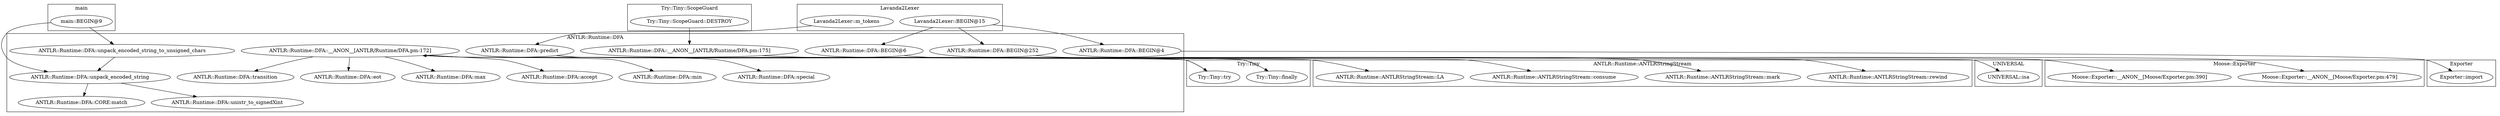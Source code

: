 digraph {
graph [overlap=false]
subgraph cluster_Moose_Exporter {
	label="Moose::Exporter";
	"Moose::Exporter::__ANON__[Moose/Exporter.pm:479]";
	"Moose::Exporter::__ANON__[Moose/Exporter.pm:390]";
}
subgraph cluster_Try_Tiny_ScopeGuard {
	label="Try::Tiny::ScopeGuard";
	"Try::Tiny::ScopeGuard::DESTROY";
}
subgraph cluster_ANTLR_Runtime_DFA {
	label="ANTLR::Runtime::DFA";
	"ANTLR::Runtime::DFA::special";
	"ANTLR::Runtime::DFA::transition";
	"ANTLR::Runtime::DFA::unpack_encoded_string_to_unsigned_chars";
	"ANTLR::Runtime::DFA::predict";
	"ANTLR::Runtime::DFA::CORE:match";
	"ANTLR::Runtime::DFA::__ANON__[ANTLR/Runtime/DFA.pm:175]";
	"ANTLR::Runtime::DFA::unpack_encoded_string";
	"ANTLR::Runtime::DFA::eot";
	"ANTLR::Runtime::DFA::max";
	"ANTLR::Runtime::DFA::__ANON__[ANTLR/Runtime/DFA.pm:172]";
	"ANTLR::Runtime::DFA::unistr_to_signedXint";
	"ANTLR::Runtime::DFA::BEGIN@252";
	"ANTLR::Runtime::DFA::BEGIN@4";
	"ANTLR::Runtime::DFA::BEGIN@6";
	"ANTLR::Runtime::DFA::accept";
	"ANTLR::Runtime::DFA::min";
}
subgraph cluster_Exporter {
	label="Exporter";
	"Exporter::import";
}
subgraph cluster_Try_Tiny {
	label="Try::Tiny";
	"Try::Tiny::finally";
	"Try::Tiny::try";
}
subgraph cluster_main {
	label="main";
	"main::BEGIN@9";
}
subgraph cluster_UNIVERSAL {
	label="UNIVERSAL";
	"UNIVERSAL::isa";
}
subgraph cluster_Lavanda2Lexer {
	label="Lavanda2Lexer";
	"Lavanda2Lexer::m_tokens";
	"Lavanda2Lexer::BEGIN@15";
}
subgraph cluster_ANTLR_Runtime_ANTLRStringStream {
	label="ANTLR::Runtime::ANTLRStringStream";
	"ANTLR::Runtime::ANTLRStringStream::consume";
	"ANTLR::Runtime::ANTLRStringStream::mark";
	"ANTLR::Runtime::ANTLRStringStream::rewind";
	"ANTLR::Runtime::ANTLRStringStream::LA";
}
"ANTLR::Runtime::DFA::BEGIN@252" -> "Moose::Exporter::__ANON__[Moose/Exporter.pm:479]";
"ANTLR::Runtime::DFA::predict" -> "Try::Tiny::try";
"ANTLR::Runtime::DFA::BEGIN@4" -> "Exporter::import";
"ANTLR::Runtime::DFA::__ANON__[ANTLR/Runtime/DFA.pm:172]" -> "ANTLR::Runtime::DFA::accept";
"ANTLR::Runtime::DFA::__ANON__[ANTLR/Runtime/DFA.pm:172]" -> "ANTLR::Runtime::DFA::eot";
"ANTLR::Runtime::DFA::__ANON__[ANTLR/Runtime/DFA.pm:172]" -> "ANTLR::Runtime::DFA::min";
"ANTLR::Runtime::DFA::__ANON__[ANTLR/Runtime/DFA.pm:172]" -> "ANTLR::Runtime::DFA::transition";
"Lavanda2Lexer::m_tokens" -> "ANTLR::Runtime::DFA::predict";
"ANTLR::Runtime::DFA::__ANON__[ANTLR/Runtime/DFA.pm:172]" -> "ANTLR::Runtime::DFA::special";
"ANTLR::Runtime::DFA::__ANON__[ANTLR/Runtime/DFA.pm:172]" -> "ANTLR::Runtime::DFA::max";
"main::BEGIN@9" -> "ANTLR::Runtime::DFA::unpack_encoded_string";
"ANTLR::Runtime::DFA::unpack_encoded_string_to_unsigned_chars" -> "ANTLR::Runtime::DFA::unpack_encoded_string";
"main::BEGIN@9" -> "ANTLR::Runtime::DFA::unpack_encoded_string_to_unsigned_chars";
"ANTLR::Runtime::DFA::__ANON__[ANTLR/Runtime/DFA.pm:172]" -> "ANTLR::Runtime::ANTLRStringStream::LA";
"ANTLR::Runtime::DFA::__ANON__[ANTLR/Runtime/DFA.pm:175]" -> "ANTLR::Runtime::ANTLRStringStream::rewind";
"ANTLR::Runtime::DFA::predict" -> "Try::Tiny::finally";
"ANTLR::Runtime::DFA::predict" -> "ANTLR::Runtime::ANTLRStringStream::mark";
"Try::Tiny::try" -> "ANTLR::Runtime::DFA::__ANON__[ANTLR/Runtime/DFA.pm:172]";
"ANTLR::Runtime::DFA::unpack_encoded_string" -> "ANTLR::Runtime::DFA::unistr_to_signedXint";
"Lavanda2Lexer::BEGIN@15" -> "ANTLR::Runtime::DFA::BEGIN@6";
"ANTLR::Runtime::DFA::BEGIN@6" -> "Moose::Exporter::__ANON__[Moose/Exporter.pm:390]";
"ANTLR::Runtime::DFA::unpack_encoded_string" -> "ANTLR::Runtime::DFA::CORE:match";
"ANTLR::Runtime::DFA::__ANON__[ANTLR/Runtime/DFA.pm:172]" -> "ANTLR::Runtime::ANTLRStringStream::consume";
"ANTLR::Runtime::DFA::__ANON__[ANTLR/Runtime/DFA.pm:172]" -> "UNIVERSAL::isa";
"Lavanda2Lexer::BEGIN@15" -> "ANTLR::Runtime::DFA::BEGIN@252";
"Try::Tiny::ScopeGuard::DESTROY" -> "ANTLR::Runtime::DFA::__ANON__[ANTLR/Runtime/DFA.pm:175]";
"Lavanda2Lexer::BEGIN@15" -> "ANTLR::Runtime::DFA::BEGIN@4";
}
